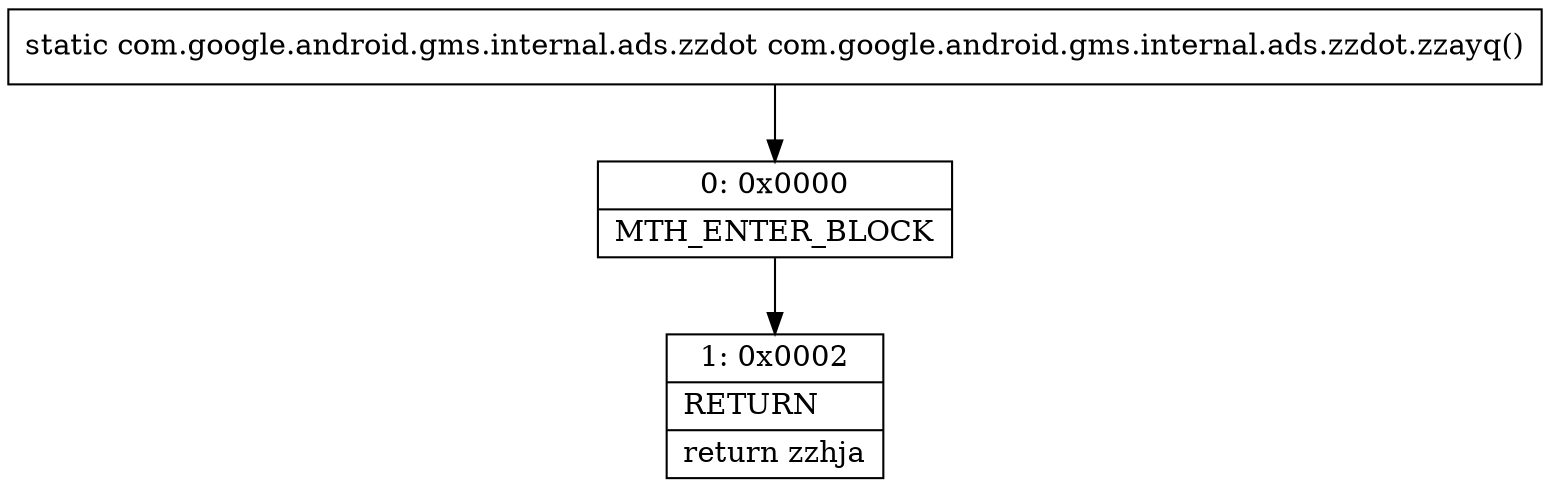 digraph "CFG forcom.google.android.gms.internal.ads.zzdot.zzayq()Lcom\/google\/android\/gms\/internal\/ads\/zzdot;" {
Node_0 [shape=record,label="{0\:\ 0x0000|MTH_ENTER_BLOCK\l}"];
Node_1 [shape=record,label="{1\:\ 0x0002|RETURN\l|return zzhja\l}"];
MethodNode[shape=record,label="{static com.google.android.gms.internal.ads.zzdot com.google.android.gms.internal.ads.zzdot.zzayq() }"];
MethodNode -> Node_0;
Node_0 -> Node_1;
}

